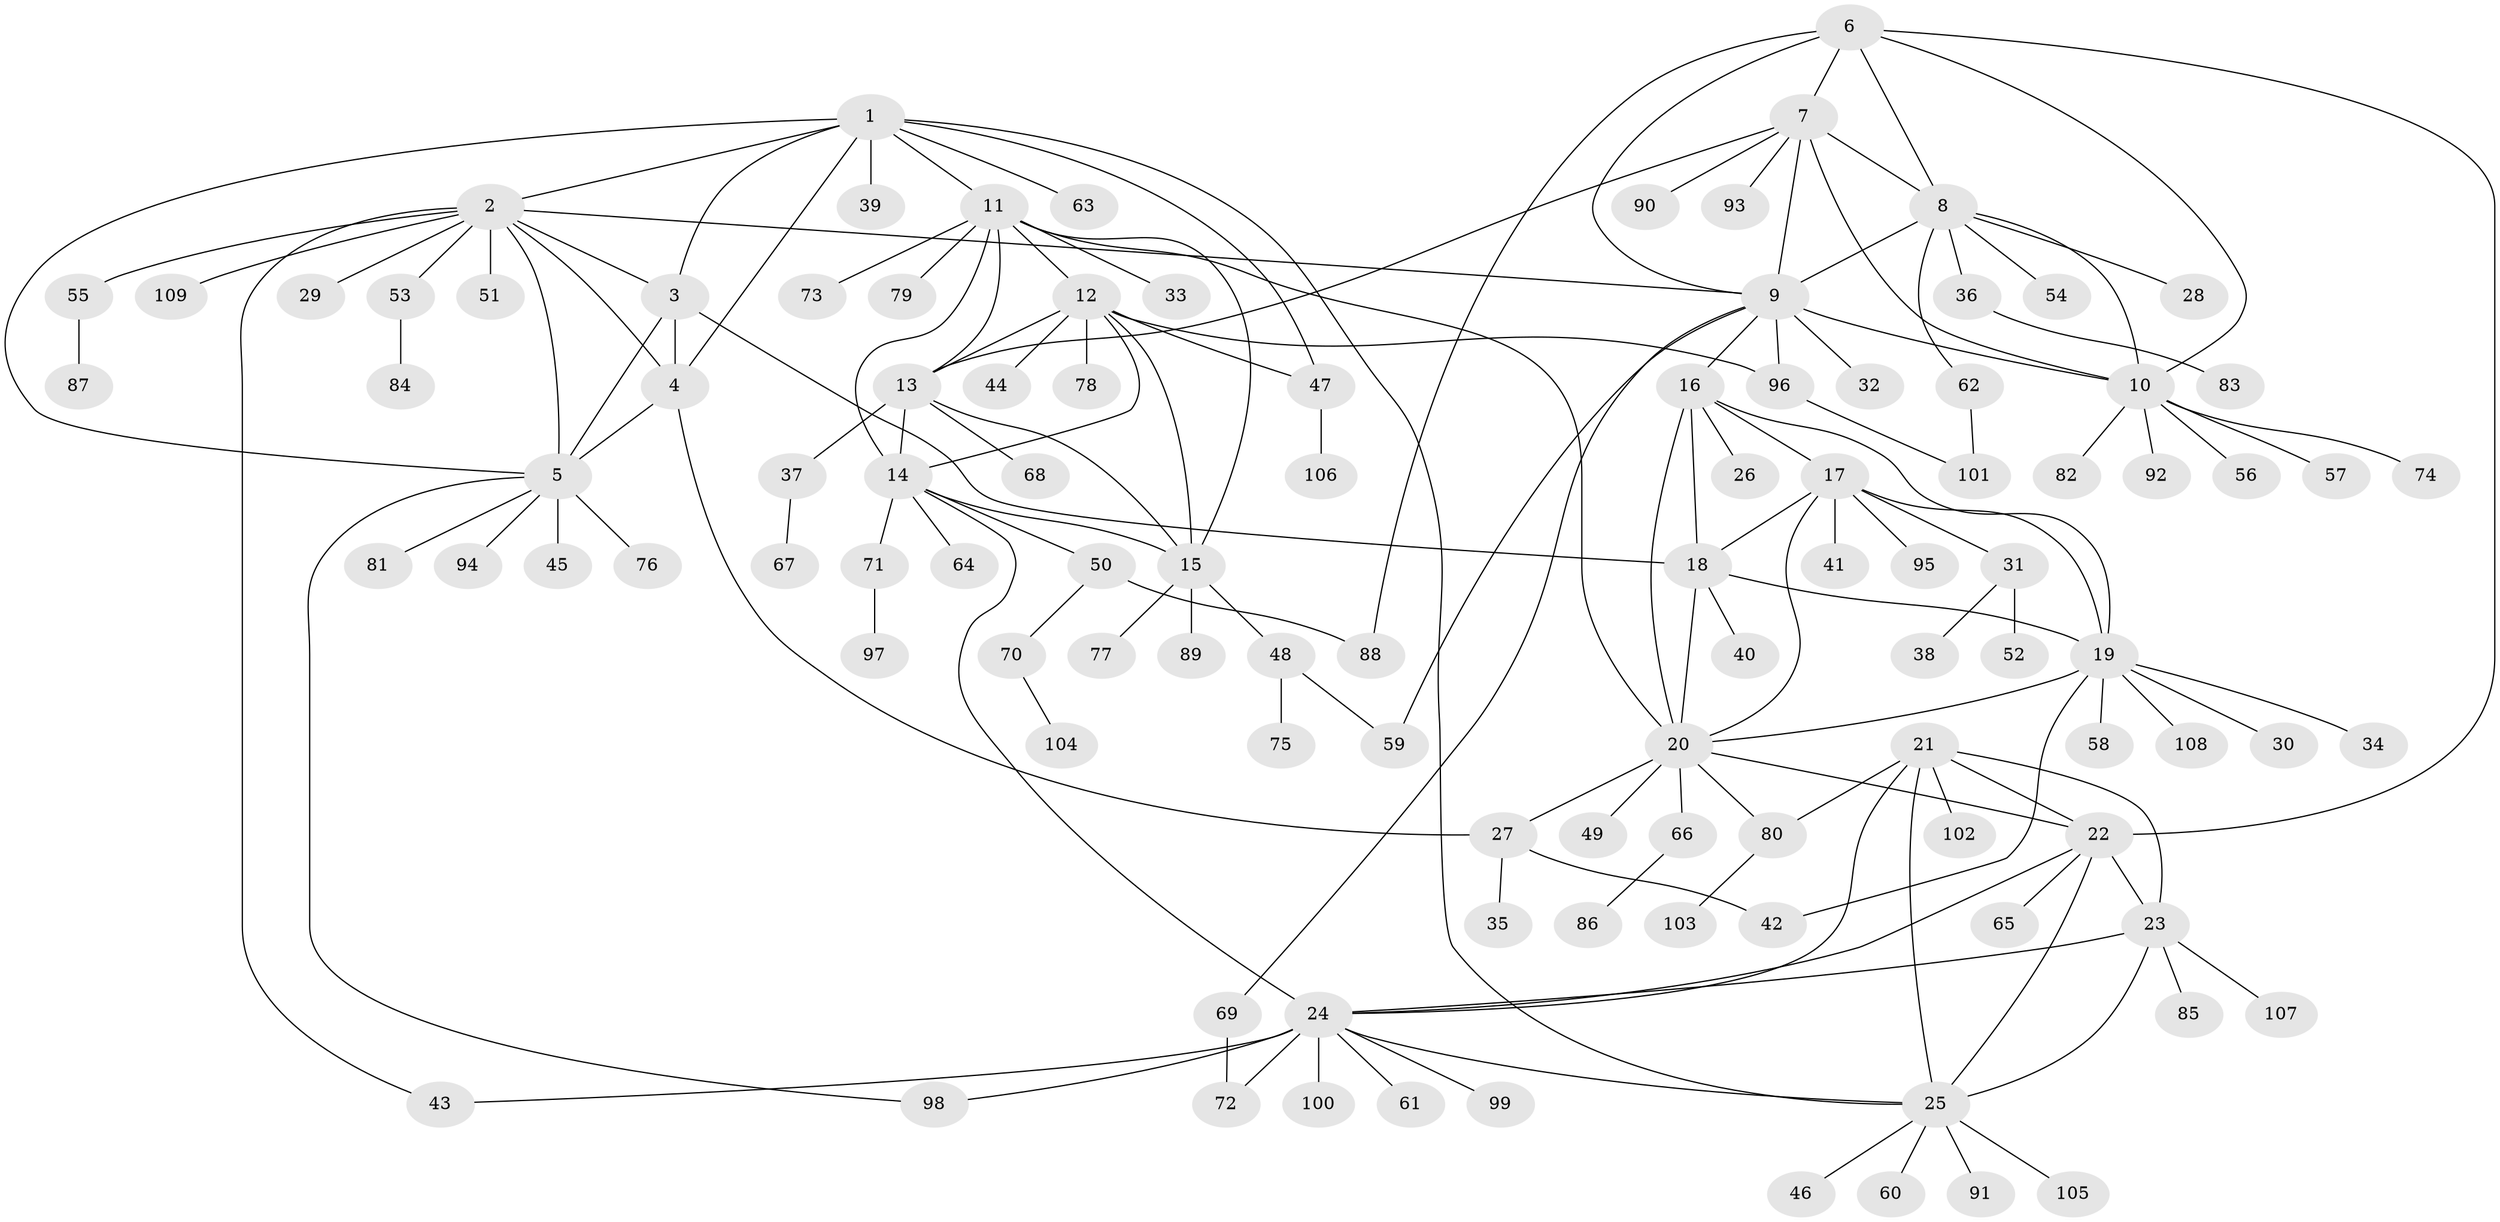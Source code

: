 // coarse degree distribution, {2: 0.03125, 4: 0.09375, 1: 0.71875, 5: 0.03125, 6: 0.0625, 13: 0.03125, 3: 0.03125}
// Generated by graph-tools (version 1.1) at 2025/58/03/04/25 21:58:09]
// undirected, 109 vertices, 155 edges
graph export_dot {
graph [start="1"]
  node [color=gray90,style=filled];
  1;
  2;
  3;
  4;
  5;
  6;
  7;
  8;
  9;
  10;
  11;
  12;
  13;
  14;
  15;
  16;
  17;
  18;
  19;
  20;
  21;
  22;
  23;
  24;
  25;
  26;
  27;
  28;
  29;
  30;
  31;
  32;
  33;
  34;
  35;
  36;
  37;
  38;
  39;
  40;
  41;
  42;
  43;
  44;
  45;
  46;
  47;
  48;
  49;
  50;
  51;
  52;
  53;
  54;
  55;
  56;
  57;
  58;
  59;
  60;
  61;
  62;
  63;
  64;
  65;
  66;
  67;
  68;
  69;
  70;
  71;
  72;
  73;
  74;
  75;
  76;
  77;
  78;
  79;
  80;
  81;
  82;
  83;
  84;
  85;
  86;
  87;
  88;
  89;
  90;
  91;
  92;
  93;
  94;
  95;
  96;
  97;
  98;
  99;
  100;
  101;
  102;
  103;
  104;
  105;
  106;
  107;
  108;
  109;
  1 -- 2;
  1 -- 3;
  1 -- 4;
  1 -- 5;
  1 -- 11;
  1 -- 25;
  1 -- 39;
  1 -- 47;
  1 -- 63;
  2 -- 3;
  2 -- 4;
  2 -- 5;
  2 -- 9;
  2 -- 29;
  2 -- 43;
  2 -- 51;
  2 -- 53;
  2 -- 55;
  2 -- 109;
  3 -- 4;
  3 -- 5;
  3 -- 18;
  4 -- 5;
  4 -- 27;
  5 -- 45;
  5 -- 76;
  5 -- 81;
  5 -- 94;
  5 -- 98;
  6 -- 7;
  6 -- 8;
  6 -- 9;
  6 -- 10;
  6 -- 22;
  6 -- 88;
  7 -- 8;
  7 -- 9;
  7 -- 10;
  7 -- 13;
  7 -- 90;
  7 -- 93;
  8 -- 9;
  8 -- 10;
  8 -- 28;
  8 -- 36;
  8 -- 54;
  8 -- 62;
  9 -- 10;
  9 -- 16;
  9 -- 32;
  9 -- 59;
  9 -- 69;
  9 -- 96;
  10 -- 56;
  10 -- 57;
  10 -- 74;
  10 -- 82;
  10 -- 92;
  11 -- 12;
  11 -- 13;
  11 -- 14;
  11 -- 15;
  11 -- 20;
  11 -- 33;
  11 -- 73;
  11 -- 79;
  12 -- 13;
  12 -- 14;
  12 -- 15;
  12 -- 44;
  12 -- 47;
  12 -- 78;
  12 -- 96;
  13 -- 14;
  13 -- 15;
  13 -- 37;
  13 -- 68;
  14 -- 15;
  14 -- 24;
  14 -- 50;
  14 -- 64;
  14 -- 71;
  15 -- 48;
  15 -- 77;
  15 -- 89;
  16 -- 17;
  16 -- 18;
  16 -- 19;
  16 -- 20;
  16 -- 26;
  17 -- 18;
  17 -- 19;
  17 -- 20;
  17 -- 31;
  17 -- 41;
  17 -- 95;
  18 -- 19;
  18 -- 20;
  18 -- 40;
  19 -- 20;
  19 -- 30;
  19 -- 34;
  19 -- 42;
  19 -- 58;
  19 -- 108;
  20 -- 22;
  20 -- 27;
  20 -- 49;
  20 -- 66;
  20 -- 80;
  21 -- 22;
  21 -- 23;
  21 -- 24;
  21 -- 25;
  21 -- 80;
  21 -- 102;
  22 -- 23;
  22 -- 24;
  22 -- 25;
  22 -- 65;
  23 -- 24;
  23 -- 25;
  23 -- 85;
  23 -- 107;
  24 -- 25;
  24 -- 43;
  24 -- 61;
  24 -- 72;
  24 -- 98;
  24 -- 99;
  24 -- 100;
  25 -- 46;
  25 -- 60;
  25 -- 91;
  25 -- 105;
  27 -- 35;
  27 -- 42;
  31 -- 38;
  31 -- 52;
  36 -- 83;
  37 -- 67;
  47 -- 106;
  48 -- 59;
  48 -- 75;
  50 -- 70;
  50 -- 88;
  53 -- 84;
  55 -- 87;
  62 -- 101;
  66 -- 86;
  69 -- 72;
  70 -- 104;
  71 -- 97;
  80 -- 103;
  96 -- 101;
}
